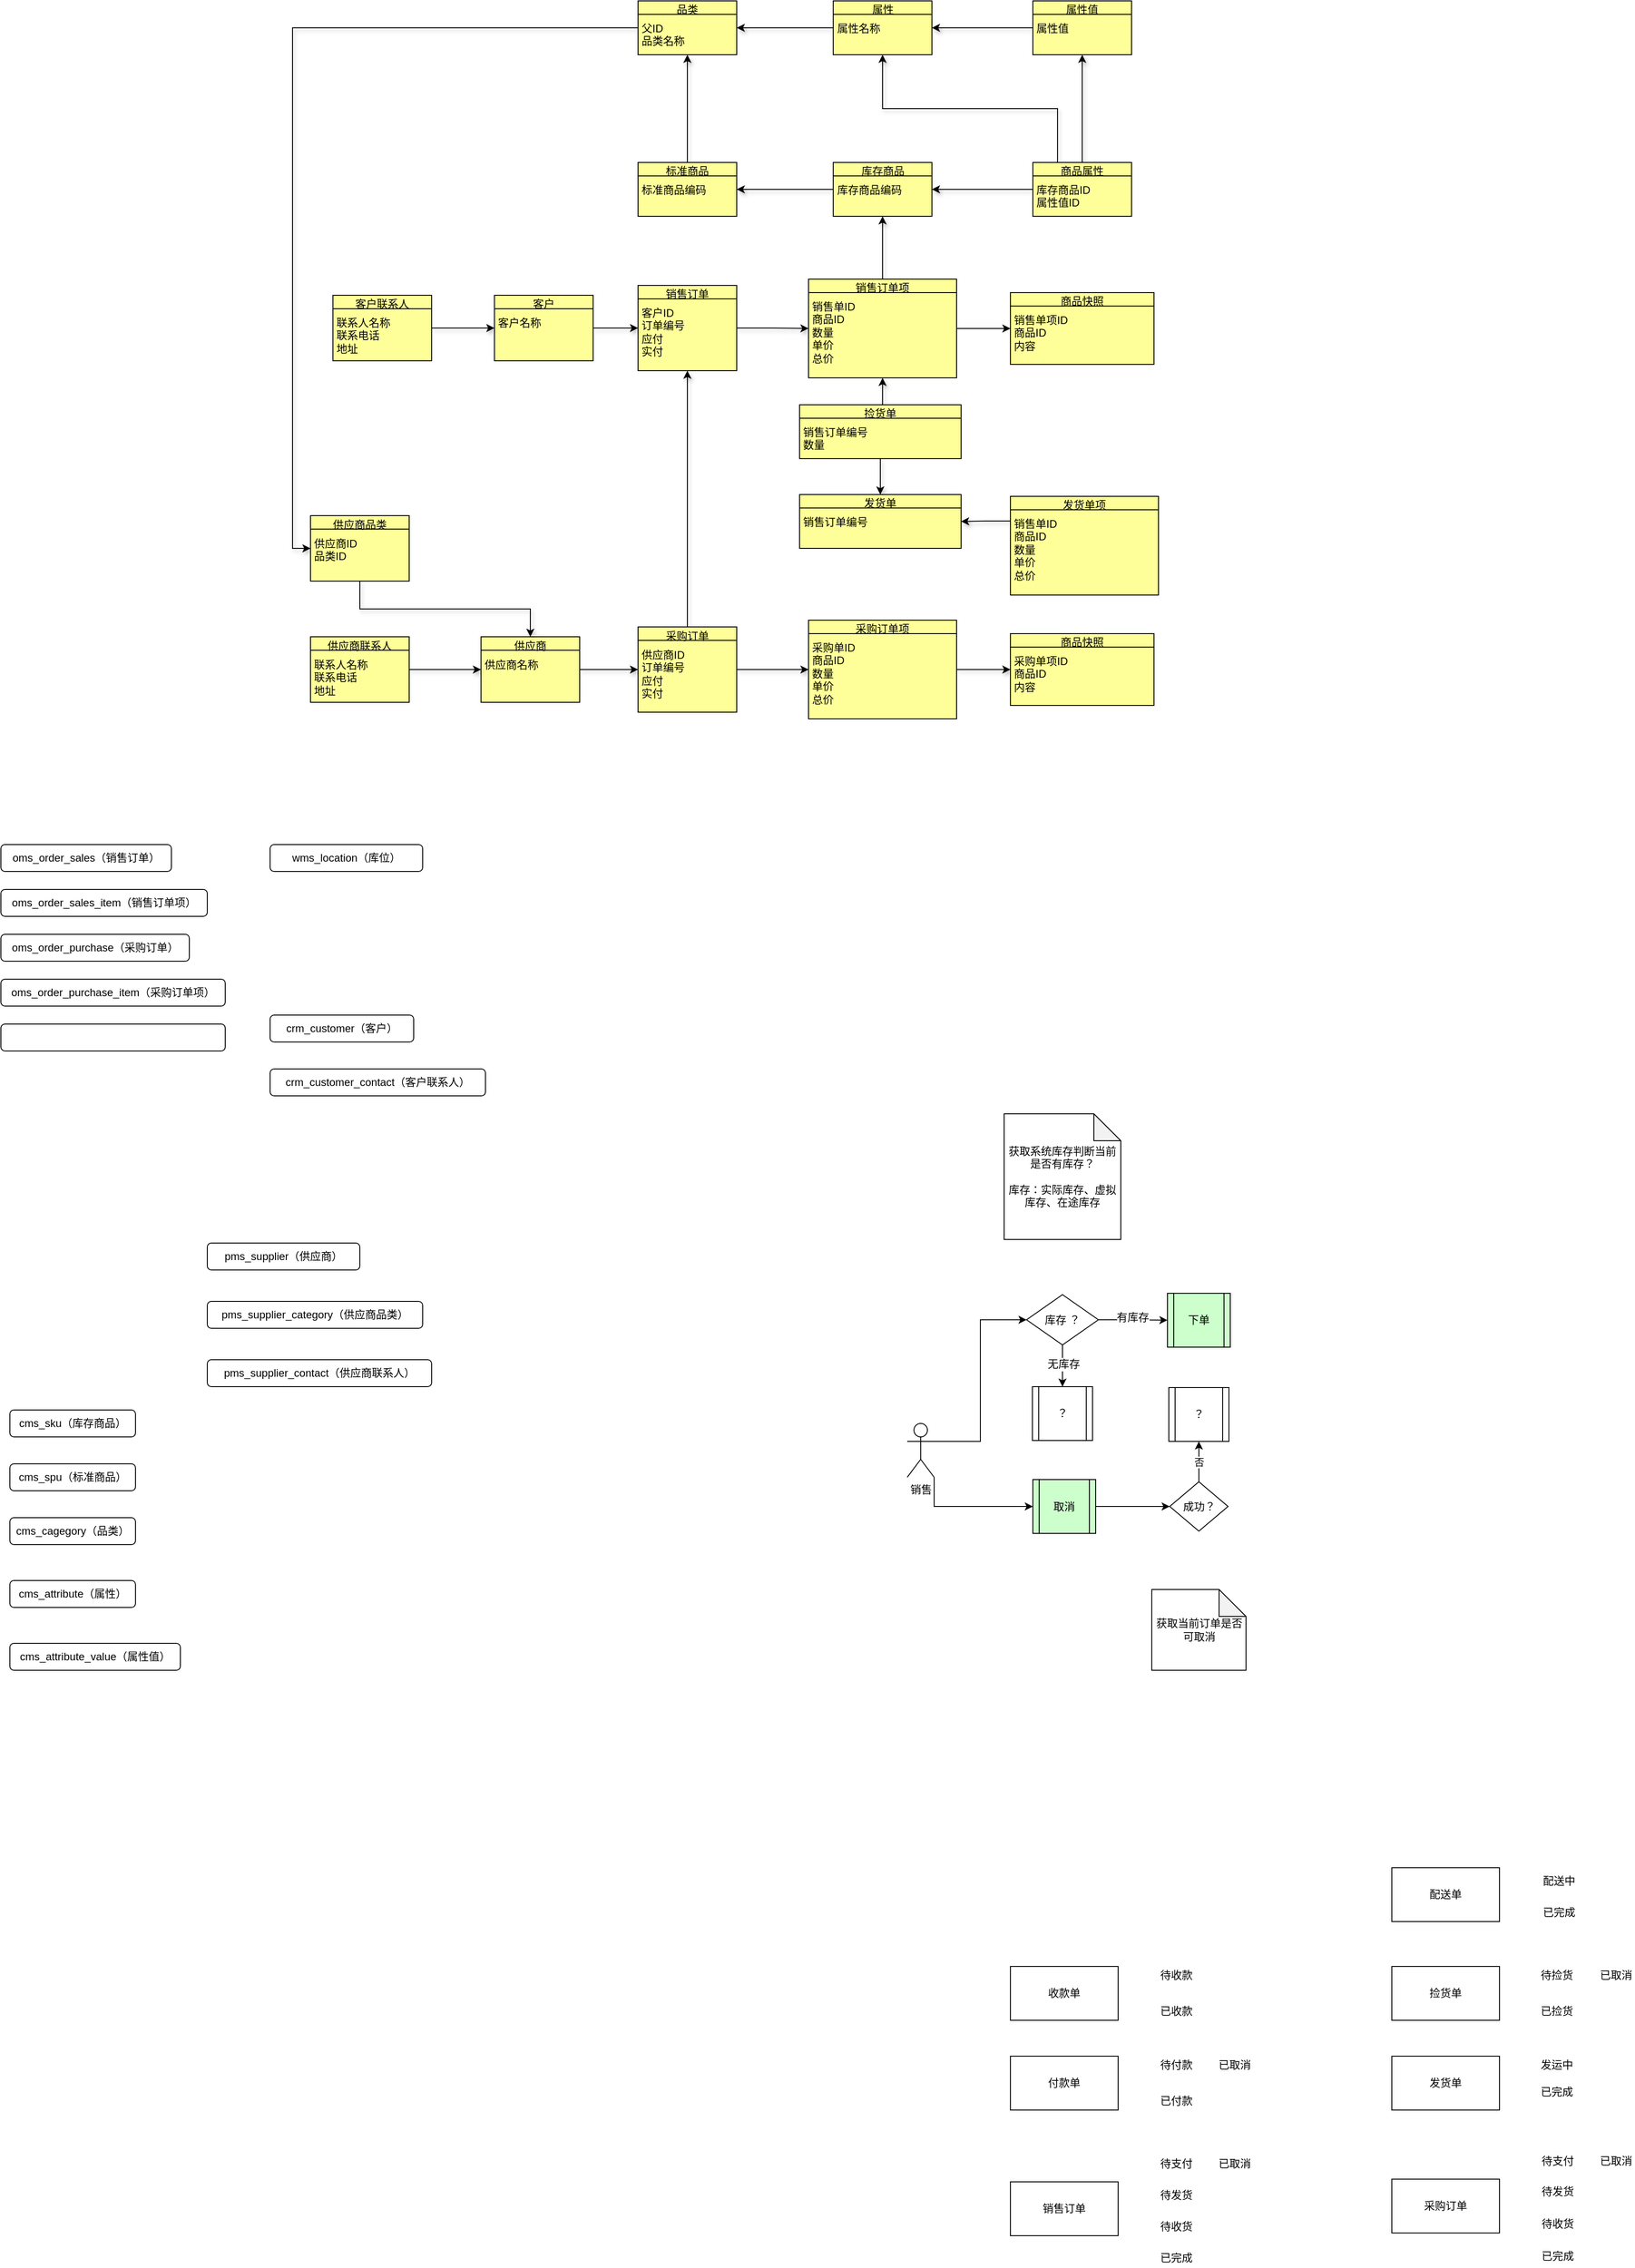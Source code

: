 <mxfile version="12.2.9" type="github" pages="1">
  <diagram id="rEG6L9bn5VI_HUOqqRBz" name="第 1 页">
    <mxGraphModel dx="1012" dy="1669" grid="1" gridSize="10" guides="1" tooltips="1" connect="1" arrows="1" fold="1" page="1" pageScale="1" pageWidth="827" pageHeight="1169" math="0" shadow="0">
      <root>
        <mxCell id="0"/>
        <mxCell id="1" parent="0"/>
        <mxCell id="5T5n9B4mbpvcat68feUI-332" value="" style="group" vertex="1" connectable="0" parent="1">
          <mxGeometry x="1430" y="1520" width="40" height="125" as="geometry"/>
        </mxCell>
        <mxCell id="5T5n9B4mbpvcat68feUI-327" value="待支付" style="text;html=1;strokeColor=none;fillColor=none;align=center;verticalAlign=middle;whiteSpace=wrap;rounded=0;" vertex="1" parent="5T5n9B4mbpvcat68feUI-332">
          <mxGeometry width="40" height="20" as="geometry"/>
        </mxCell>
        <mxCell id="5T5n9B4mbpvcat68feUI-328" value="待发货" style="text;html=1;strokeColor=none;fillColor=none;align=center;verticalAlign=middle;whiteSpace=wrap;rounded=0;" vertex="1" parent="5T5n9B4mbpvcat68feUI-332">
          <mxGeometry y="35" width="40" height="20" as="geometry"/>
        </mxCell>
        <mxCell id="5T5n9B4mbpvcat68feUI-329" value="待收货" style="text;html=1;strokeColor=none;fillColor=none;align=center;verticalAlign=middle;whiteSpace=wrap;rounded=0;" vertex="1" parent="5T5n9B4mbpvcat68feUI-332">
          <mxGeometry y="70" width="40" height="20" as="geometry"/>
        </mxCell>
        <mxCell id="5T5n9B4mbpvcat68feUI-330" value="已完成" style="text;html=1;strokeColor=none;fillColor=none;align=center;verticalAlign=middle;whiteSpace=wrap;rounded=0;" vertex="1" parent="5T5n9B4mbpvcat68feUI-332">
          <mxGeometry y="105" width="40" height="20" as="geometry"/>
        </mxCell>
        <mxCell id="5T5n9B4mbpvcat68feUI-54" value="oms_order_sales（销售订单）" style="rounded=1;whiteSpace=wrap;html=1;" vertex="1" parent="1">
          <mxGeometry x="140" y="60" width="190" height="30" as="geometry"/>
        </mxCell>
        <mxCell id="5T5n9B4mbpvcat68feUI-71" value="oms_order_sales_item（销售订单项）" style="rounded=1;whiteSpace=wrap;html=1;" vertex="1" parent="1">
          <mxGeometry x="140" y="110" width="230" height="30" as="geometry"/>
        </mxCell>
        <mxCell id="5T5n9B4mbpvcat68feUI-95" value="cms_sku（库存商品）" style="rounded=1;whiteSpace=wrap;html=1;" vertex="1" parent="1">
          <mxGeometry x="150" y="690" width="140" height="30" as="geometry"/>
        </mxCell>
        <mxCell id="5T5n9B4mbpvcat68feUI-96" value="cms_spu（标准商品）" style="rounded=1;whiteSpace=wrap;html=1;" vertex="1" parent="1">
          <mxGeometry x="150" y="750" width="140" height="30" as="geometry"/>
        </mxCell>
        <mxCell id="5T5n9B4mbpvcat68feUI-97" value="cms_cagegory（品类）" style="rounded=1;whiteSpace=wrap;html=1;" vertex="1" parent="1">
          <mxGeometry x="150" y="810" width="140" height="30" as="geometry"/>
        </mxCell>
        <mxCell id="5T5n9B4mbpvcat68feUI-98" value="cms_attribute（属性）" style="rounded=1;whiteSpace=wrap;html=1;" vertex="1" parent="1">
          <mxGeometry x="150" y="880" width="140" height="30" as="geometry"/>
        </mxCell>
        <mxCell id="5T5n9B4mbpvcat68feUI-99" value="cms_attribute_value（属性值）" style="rounded=1;whiteSpace=wrap;html=1;" vertex="1" parent="1">
          <mxGeometry x="150" y="950" width="190" height="30" as="geometry"/>
        </mxCell>
        <mxCell id="5T5n9B4mbpvcat68feUI-100" value="wms_location（库位）" style="rounded=1;whiteSpace=wrap;html=1;" vertex="1" parent="1">
          <mxGeometry x="440" y="60" width="170" height="30" as="geometry"/>
        </mxCell>
        <mxCell id="5T5n9B4mbpvcat68feUI-101" value="crm_customer（客户）" style="rounded=1;whiteSpace=wrap;html=1;" vertex="1" parent="1">
          <mxGeometry x="440" y="250" width="160" height="30" as="geometry"/>
        </mxCell>
        <mxCell id="5T5n9B4mbpvcat68feUI-102" value="crm_customer_contact（客户联系人）" style="rounded=1;whiteSpace=wrap;html=1;" vertex="1" parent="1">
          <mxGeometry x="440" y="310" width="240" height="30" as="geometry"/>
        </mxCell>
        <mxCell id="5T5n9B4mbpvcat68feUI-103" value="pms_supplier（供应商）" style="rounded=1;whiteSpace=wrap;html=1;" vertex="1" parent="1">
          <mxGeometry x="370" y="504" width="170" height="30" as="geometry"/>
        </mxCell>
        <mxCell id="5T5n9B4mbpvcat68feUI-104" value="pms_supplier_contact（供应商联系人）" style="rounded=1;whiteSpace=wrap;html=1;" vertex="1" parent="1">
          <mxGeometry x="370" y="634" width="250" height="30" as="geometry"/>
        </mxCell>
        <mxCell id="5T5n9B4mbpvcat68feUI-105" value="oms_order_purchase（采购订单）" style="rounded=1;whiteSpace=wrap;html=1;" vertex="1" parent="1">
          <mxGeometry x="140" y="160" width="210" height="30" as="geometry"/>
        </mxCell>
        <mxCell id="5T5n9B4mbpvcat68feUI-106" value="oms_order_purchase_item（采购订单项）" style="rounded=1;whiteSpace=wrap;html=1;" vertex="1" parent="1">
          <mxGeometry x="140" y="210" width="250" height="30" as="geometry"/>
        </mxCell>
        <mxCell id="5T5n9B4mbpvcat68feUI-107" value="" style="rounded=1;whiteSpace=wrap;html=1;" vertex="1" parent="1">
          <mxGeometry x="140" y="260" width="250" height="30" as="geometry"/>
        </mxCell>
        <mxCell id="5T5n9B4mbpvcat68feUI-108" value="pms_supplier_category（供应商品类）" style="rounded=1;whiteSpace=wrap;html=1;" vertex="1" parent="1">
          <mxGeometry x="370" y="569" width="240" height="30" as="geometry"/>
        </mxCell>
        <mxCell id="5T5n9B4mbpvcat68feUI-218" style="rounded=0;orthogonalLoop=1;jettySize=auto;html=1;exitX=1;exitY=0.5;exitDx=0;exitDy=0;exitPerimeter=0;entryX=0;entryY=0.5;entryDx=0;entryDy=0;entryPerimeter=0;shadow=1;edgeStyle=orthogonalEdgeStyle;" edge="1" parent="1" source="5T5n9B4mbpvcat68feUI-146" target="5T5n9B4mbpvcat68feUI-207">
          <mxGeometry relative="1" as="geometry"/>
        </mxCell>
        <mxCell id="5T5n9B4mbpvcat68feUI-146" value="&lt;table cellpadding=&quot;0&quot; cellspacing=&quot;0&quot; style=&quot;font-size: 1em ; width: 100% ; height: 100%&quot;&gt;&lt;tbody&gt;&lt;tr style=&quot;height: 20px&quot;&gt;&lt;td align=&quot;center&quot;&gt;销售订单&lt;/td&gt;&lt;/tr&gt;&lt;tr&gt;&lt;td align=&quot;left&quot; valign=&quot;top&quot; style=&quot;padding: 4px&quot;&gt;客户ID&lt;br&gt;订单编号&lt;br&gt;应付&lt;br&gt;实付&lt;/td&gt;&lt;/tr&gt;&lt;/tbody&gt;&lt;/table&gt;" style="html=1;outlineConnect=0;whiteSpace=wrap;fillColor=#ffff99;shape=mxgraph.archimate3.businessObject;overflow=fill;" vertex="1" parent="1">
          <mxGeometry x="850" y="-563" width="110" height="95" as="geometry"/>
        </mxCell>
        <mxCell id="5T5n9B4mbpvcat68feUI-212" style="edgeStyle=orthogonalEdgeStyle;rounded=0;orthogonalLoop=1;jettySize=auto;html=1;exitX=1;exitY=0.5;exitDx=0;exitDy=0;exitPerimeter=0;entryX=0;entryY=0.5;entryDx=0;entryDy=0;entryPerimeter=0;" edge="1" parent="1" source="5T5n9B4mbpvcat68feUI-207" target="5T5n9B4mbpvcat68feUI-210">
          <mxGeometry relative="1" as="geometry"/>
        </mxCell>
        <mxCell id="5T5n9B4mbpvcat68feUI-311" style="edgeStyle=orthogonalEdgeStyle;rounded=0;orthogonalLoop=1;jettySize=auto;html=1;exitX=0.5;exitY=0;exitDx=0;exitDy=0;exitPerimeter=0;entryX=0.5;entryY=1;entryDx=0;entryDy=0;entryPerimeter=0;shadow=1;" edge="1" parent="1" source="5T5n9B4mbpvcat68feUI-207" target="5T5n9B4mbpvcat68feUI-282">
          <mxGeometry relative="1" as="geometry"/>
        </mxCell>
        <mxCell id="5T5n9B4mbpvcat68feUI-207" value="&lt;table cellpadding=&quot;0&quot; cellspacing=&quot;0&quot; style=&quot;font-size: 1em ; width: 100% ; height: 100%&quot;&gt;&lt;tbody&gt;&lt;tr style=&quot;height: 20px&quot;&gt;&lt;td align=&quot;center&quot;&gt;销售订单项&lt;/td&gt;&lt;/tr&gt;&lt;tr&gt;&lt;td align=&quot;left&quot; valign=&quot;top&quot; style=&quot;padding: 4px&quot;&gt;销售单ID&lt;br&gt;商品ID&lt;br&gt;数量&lt;br&gt;单价&lt;br&gt;总价&lt;/td&gt;&lt;/tr&gt;&lt;/tbody&gt;&lt;/table&gt;" style="html=1;outlineConnect=0;whiteSpace=wrap;fillColor=#ffff99;shape=mxgraph.archimate3.businessObject;overflow=fill;" vertex="1" parent="1">
          <mxGeometry x="1040" y="-570" width="165" height="110" as="geometry"/>
        </mxCell>
        <mxCell id="5T5n9B4mbpvcat68feUI-210" value="&lt;table cellpadding=&quot;0&quot; cellspacing=&quot;0&quot; style=&quot;font-size: 1em ; width: 100% ; height: 100%&quot;&gt;&lt;tbody&gt;&lt;tr style=&quot;height: 20px&quot;&gt;&lt;td align=&quot;center&quot;&gt;商品快照&lt;/td&gt;&lt;/tr&gt;&lt;tr&gt;&lt;td align=&quot;left&quot; valign=&quot;top&quot; style=&quot;padding: 4px&quot;&gt;销售单项ID&lt;br&gt;商品ID&lt;br&gt;内容&lt;br&gt;&lt;/td&gt;&lt;/tr&gt;&lt;/tbody&gt;&lt;/table&gt;" style="html=1;outlineConnect=0;whiteSpace=wrap;fillColor=#ffff99;shape=mxgraph.archimate3.businessObject;overflow=fill;" vertex="1" parent="1">
          <mxGeometry x="1265" y="-555" width="160" height="80" as="geometry"/>
        </mxCell>
        <mxCell id="5T5n9B4mbpvcat68feUI-257" style="edgeStyle=orthogonalEdgeStyle;rounded=0;orthogonalLoop=1;jettySize=auto;html=1;exitX=1;exitY=0.5;exitDx=0;exitDy=0;entryX=0;entryY=0.5;entryDx=0;entryDy=0;shadow=0;" edge="1" parent="1" source="5T5n9B4mbpvcat68feUI-252" target="5T5n9B4mbpvcat68feUI-256">
          <mxGeometry relative="1" as="geometry"/>
        </mxCell>
        <mxCell id="5T5n9B4mbpvcat68feUI-258" value="有库存" style="text;html=1;align=center;verticalAlign=middle;resizable=0;points=[];;labelBackgroundColor=#ffffff;" vertex="1" connectable="0" parent="5T5n9B4mbpvcat68feUI-257">
          <mxGeometry x="-0.026" y="3" relative="1" as="geometry">
            <mxPoint as="offset"/>
          </mxGeometry>
        </mxCell>
        <mxCell id="5T5n9B4mbpvcat68feUI-264" style="edgeStyle=orthogonalEdgeStyle;rounded=0;orthogonalLoop=1;jettySize=auto;html=1;exitX=0.5;exitY=1;exitDx=0;exitDy=0;shadow=0;" edge="1" parent="1" source="5T5n9B4mbpvcat68feUI-252" target="5T5n9B4mbpvcat68feUI-263">
          <mxGeometry relative="1" as="geometry"/>
        </mxCell>
        <mxCell id="5T5n9B4mbpvcat68feUI-265" value="无库存" style="text;html=1;align=center;verticalAlign=middle;resizable=0;points=[];;labelBackgroundColor=#ffffff;" vertex="1" connectable="0" parent="5T5n9B4mbpvcat68feUI-264">
          <mxGeometry x="-0.093" y="1" relative="1" as="geometry">
            <mxPoint as="offset"/>
          </mxGeometry>
        </mxCell>
        <mxCell id="5T5n9B4mbpvcat68feUI-252" value="库存 ？" style="rhombus;whiteSpace=wrap;html=1;fillColor=#FFFFFF;" vertex="1" parent="1">
          <mxGeometry x="1283" y="561.5" width="80" height="56" as="geometry"/>
        </mxCell>
        <mxCell id="5T5n9B4mbpvcat68feUI-255" style="edgeStyle=orthogonalEdgeStyle;rounded=0;orthogonalLoop=1;jettySize=auto;html=1;exitX=1;exitY=0.333;exitDx=0;exitDy=0;exitPerimeter=0;entryX=0;entryY=0.5;entryDx=0;entryDy=0;shadow=0;" edge="1" parent="1" source="5T5n9B4mbpvcat68feUI-254" target="5T5n9B4mbpvcat68feUI-252">
          <mxGeometry relative="1" as="geometry"/>
        </mxCell>
        <mxCell id="oCOcj_I7d2_fZRwA5UoE-7" style="edgeStyle=orthogonalEdgeStyle;rounded=0;orthogonalLoop=1;jettySize=auto;html=1;exitX=1;exitY=1;exitDx=0;exitDy=0;exitPerimeter=0;entryX=0;entryY=0.5;entryDx=0;entryDy=0;shadow=0;" edge="1" parent="1" source="5T5n9B4mbpvcat68feUI-254" target="oCOcj_I7d2_fZRwA5UoE-6">
          <mxGeometry relative="1" as="geometry"/>
        </mxCell>
        <mxCell id="5T5n9B4mbpvcat68feUI-254" value="销售" style="shape=umlActor;verticalLabelPosition=bottom;labelBackgroundColor=#ffffff;verticalAlign=top;html=1;outlineConnect=0;fillColor=#FFFFFF;" vertex="1" parent="1">
          <mxGeometry x="1150" y="705" width="30" height="60" as="geometry"/>
        </mxCell>
        <mxCell id="5T5n9B4mbpvcat68feUI-256" value="下单" style="shape=process;whiteSpace=wrap;html=1;backgroundOutline=1;fillColor=#CCFFCC;" vertex="1" parent="1">
          <mxGeometry x="1440" y="560" width="70" height="60" as="geometry"/>
        </mxCell>
        <mxCell id="5T5n9B4mbpvcat68feUI-260" value="获取系统库存判断当前是否有库存？&lt;br&gt;&lt;br&gt;库存：实际库存、虚拟库存、在途库存" style="shape=note;whiteSpace=wrap;html=1;backgroundOutline=1;darkOpacity=0.05;fillColor=#FFFFFF;" vertex="1" parent="1">
          <mxGeometry x="1258" y="360" width="130" height="140" as="geometry"/>
        </mxCell>
        <mxCell id="5T5n9B4mbpvcat68feUI-263" value="？" style="shape=process;whiteSpace=wrap;html=1;backgroundOutline=1;fillColor=#FFFFFF;" vertex="1" parent="1">
          <mxGeometry x="1289.5" y="664" width="67" height="60" as="geometry"/>
        </mxCell>
        <mxCell id="5T5n9B4mbpvcat68feUI-323" style="edgeStyle=orthogonalEdgeStyle;rounded=0;orthogonalLoop=1;jettySize=auto;html=1;exitX=0;exitY=0.5;exitDx=0;exitDy=0;exitPerimeter=0;shadow=1;entryX=0;entryY=0.5;entryDx=0;entryDy=0;entryPerimeter=0;" edge="1" parent="1" source="5T5n9B4mbpvcat68feUI-281" target="5T5n9B4mbpvcat68feUI-320">
          <mxGeometry relative="1" as="geometry">
            <mxPoint x="490" y="-430" as="targetPoint"/>
          </mxGeometry>
        </mxCell>
        <mxCell id="5T5n9B4mbpvcat68feUI-281" value="&lt;table cellpadding=&quot;0&quot; cellspacing=&quot;0&quot; style=&quot;font-size: 1em ; width: 100% ; height: 100%&quot;&gt;&lt;tbody&gt;&lt;tr style=&quot;height: 20px&quot;&gt;&lt;td align=&quot;center&quot;&gt;品类&lt;/td&gt;&lt;/tr&gt;&lt;tr&gt;&lt;td align=&quot;left&quot; valign=&quot;top&quot; style=&quot;padding: 4px&quot;&gt;父ID&lt;br&gt;品类名称&lt;/td&gt;&lt;/tr&gt;&lt;/tbody&gt;&lt;/table&gt;" style="html=1;outlineConnect=0;whiteSpace=wrap;fillColor=#ffff99;shape=mxgraph.archimate3.businessObject;overflow=fill;" vertex="1" parent="1">
          <mxGeometry x="850" y="-880" width="110" height="60" as="geometry"/>
        </mxCell>
        <mxCell id="5T5n9B4mbpvcat68feUI-291" style="edgeStyle=orthogonalEdgeStyle;rounded=0;orthogonalLoop=1;jettySize=auto;html=1;exitX=0;exitY=0.5;exitDx=0;exitDy=0;exitPerimeter=0;entryX=1;entryY=0.5;entryDx=0;entryDy=0;entryPerimeter=0;shadow=1;" edge="1" parent="1" source="5T5n9B4mbpvcat68feUI-282" target="5T5n9B4mbpvcat68feUI-283">
          <mxGeometry relative="1" as="geometry"/>
        </mxCell>
        <mxCell id="5T5n9B4mbpvcat68feUI-282" value="&lt;table cellpadding=&quot;0&quot; cellspacing=&quot;0&quot; style=&quot;font-size: 1em ; width: 100% ; height: 100%&quot;&gt;&lt;tbody&gt;&lt;tr style=&quot;height: 20px&quot;&gt;&lt;td align=&quot;center&quot;&gt;库存商品&lt;/td&gt;&lt;/tr&gt;&lt;tr&gt;&lt;td align=&quot;left&quot; valign=&quot;top&quot; style=&quot;padding: 4px&quot;&gt;库存商品编码&lt;/td&gt;&lt;/tr&gt;&lt;/tbody&gt;&lt;/table&gt;" style="html=1;outlineConnect=0;whiteSpace=wrap;fillColor=#ffff99;shape=mxgraph.archimate3.businessObject;overflow=fill;" vertex="1" parent="1">
          <mxGeometry x="1067.5" y="-700" width="110" height="60" as="geometry"/>
        </mxCell>
        <mxCell id="5T5n9B4mbpvcat68feUI-290" style="edgeStyle=orthogonalEdgeStyle;rounded=0;orthogonalLoop=1;jettySize=auto;html=1;exitX=0.5;exitY=0;exitDx=0;exitDy=0;exitPerimeter=0;entryX=0.5;entryY=1;entryDx=0;entryDy=0;entryPerimeter=0;shadow=1;" edge="1" parent="1" source="5T5n9B4mbpvcat68feUI-283" target="5T5n9B4mbpvcat68feUI-281">
          <mxGeometry relative="1" as="geometry"/>
        </mxCell>
        <mxCell id="5T5n9B4mbpvcat68feUI-283" value="&lt;table cellpadding=&quot;0&quot; cellspacing=&quot;0&quot; style=&quot;font-size: 1em ; width: 100% ; height: 100%&quot;&gt;&lt;tbody&gt;&lt;tr style=&quot;height: 20px&quot;&gt;&lt;td align=&quot;center&quot;&gt;标准商品&lt;/td&gt;&lt;/tr&gt;&lt;tr&gt;&lt;td align=&quot;left&quot; valign=&quot;top&quot; style=&quot;padding: 4px&quot;&gt;标准商品编码&lt;br&gt;&lt;/td&gt;&lt;/tr&gt;&lt;/tbody&gt;&lt;/table&gt;" style="html=1;outlineConnect=0;whiteSpace=wrap;fillColor=#ffff99;shape=mxgraph.archimate3.businessObject;overflow=fill;" vertex="1" parent="1">
          <mxGeometry x="850" y="-700" width="110" height="60" as="geometry"/>
        </mxCell>
        <mxCell id="5T5n9B4mbpvcat68feUI-289" style="edgeStyle=orthogonalEdgeStyle;rounded=0;orthogonalLoop=1;jettySize=auto;html=1;exitX=0;exitY=0.5;exitDx=0;exitDy=0;exitPerimeter=0;entryX=1;entryY=0.5;entryDx=0;entryDy=0;entryPerimeter=0;shadow=1;" edge="1" parent="1" source="5T5n9B4mbpvcat68feUI-284" target="5T5n9B4mbpvcat68feUI-281">
          <mxGeometry relative="1" as="geometry"/>
        </mxCell>
        <mxCell id="5T5n9B4mbpvcat68feUI-284" value="&lt;table cellpadding=&quot;0&quot; cellspacing=&quot;0&quot; style=&quot;font-size: 1em ; width: 100% ; height: 100%&quot;&gt;&lt;tbody&gt;&lt;tr style=&quot;height: 20px&quot;&gt;&lt;td align=&quot;center&quot;&gt;属性&lt;/td&gt;&lt;/tr&gt;&lt;tr&gt;&lt;td align=&quot;left&quot; valign=&quot;top&quot; style=&quot;padding: 4px&quot;&gt;属性名称&lt;/td&gt;&lt;/tr&gt;&lt;/tbody&gt;&lt;/table&gt;" style="html=1;outlineConnect=0;whiteSpace=wrap;fillColor=#ffff99;shape=mxgraph.archimate3.businessObject;overflow=fill;" vertex="1" parent="1">
          <mxGeometry x="1067.5" y="-880" width="110" height="60" as="geometry"/>
        </mxCell>
        <mxCell id="5T5n9B4mbpvcat68feUI-288" style="edgeStyle=orthogonalEdgeStyle;rounded=0;orthogonalLoop=1;jettySize=auto;html=1;exitX=0;exitY=0.5;exitDx=0;exitDy=0;exitPerimeter=0;entryX=1;entryY=0.5;entryDx=0;entryDy=0;entryPerimeter=0;shadow=1;" edge="1" parent="1" source="5T5n9B4mbpvcat68feUI-285" target="5T5n9B4mbpvcat68feUI-284">
          <mxGeometry relative="1" as="geometry"/>
        </mxCell>
        <mxCell id="5T5n9B4mbpvcat68feUI-285" value="&lt;table cellpadding=&quot;0&quot; cellspacing=&quot;0&quot; style=&quot;font-size: 1em ; width: 100% ; height: 100%&quot;&gt;&lt;tbody&gt;&lt;tr style=&quot;height: 20px&quot;&gt;&lt;td align=&quot;center&quot;&gt;属性值&lt;/td&gt;&lt;/tr&gt;&lt;tr&gt;&lt;td align=&quot;left&quot; valign=&quot;top&quot; style=&quot;padding: 4px&quot;&gt;属性值&lt;/td&gt;&lt;/tr&gt;&lt;/tbody&gt;&lt;/table&gt;" style="html=1;outlineConnect=0;whiteSpace=wrap;fillColor=#ffff99;shape=mxgraph.archimate3.businessObject;overflow=fill;" vertex="1" parent="1">
          <mxGeometry x="1290" y="-880" width="110" height="60" as="geometry"/>
        </mxCell>
        <mxCell id="5T5n9B4mbpvcat68feUI-293" style="edgeStyle=orthogonalEdgeStyle;rounded=0;orthogonalLoop=1;jettySize=auto;html=1;exitX=0;exitY=0.5;exitDx=0;exitDy=0;exitPerimeter=0;entryX=1;entryY=0.5;entryDx=0;entryDy=0;entryPerimeter=0;shadow=1;" edge="1" parent="1" source="5T5n9B4mbpvcat68feUI-292" target="5T5n9B4mbpvcat68feUI-282">
          <mxGeometry relative="1" as="geometry"/>
        </mxCell>
        <mxCell id="5T5n9B4mbpvcat68feUI-294" style="edgeStyle=orthogonalEdgeStyle;rounded=0;orthogonalLoop=1;jettySize=auto;html=1;exitX=0.5;exitY=0;exitDx=0;exitDy=0;exitPerimeter=0;entryX=0.5;entryY=1;entryDx=0;entryDy=0;entryPerimeter=0;shadow=1;" edge="1" parent="1" source="5T5n9B4mbpvcat68feUI-292" target="5T5n9B4mbpvcat68feUI-285">
          <mxGeometry relative="1" as="geometry"/>
        </mxCell>
        <mxCell id="5T5n9B4mbpvcat68feUI-295" style="edgeStyle=orthogonalEdgeStyle;rounded=0;orthogonalLoop=1;jettySize=auto;html=1;exitX=0.25;exitY=0;exitDx=0;exitDy=0;exitPerimeter=0;entryX=0.5;entryY=1;entryDx=0;entryDy=0;entryPerimeter=0;shadow=1;" edge="1" parent="1" source="5T5n9B4mbpvcat68feUI-292" target="5T5n9B4mbpvcat68feUI-284">
          <mxGeometry relative="1" as="geometry"/>
        </mxCell>
        <mxCell id="5T5n9B4mbpvcat68feUI-292" value="&lt;table cellpadding=&quot;0&quot; cellspacing=&quot;0&quot; style=&quot;font-size: 1em ; width: 100% ; height: 100%&quot;&gt;&lt;tbody&gt;&lt;tr style=&quot;height: 20px&quot;&gt;&lt;td align=&quot;center&quot;&gt;商品属性&lt;/td&gt;&lt;/tr&gt;&lt;tr&gt;&lt;td align=&quot;left&quot; valign=&quot;top&quot; style=&quot;padding: 4px&quot;&gt;库存商品ID&lt;br&gt;属性值ID&lt;/td&gt;&lt;/tr&gt;&lt;/tbody&gt;&lt;/table&gt;" style="html=1;outlineConnect=0;whiteSpace=wrap;fillColor=#ffff99;shape=mxgraph.archimate3.businessObject;overflow=fill;" vertex="1" parent="1">
          <mxGeometry x="1290" y="-700" width="110" height="60" as="geometry"/>
        </mxCell>
        <mxCell id="5T5n9B4mbpvcat68feUI-298" style="edgeStyle=orthogonalEdgeStyle;rounded=0;orthogonalLoop=1;jettySize=auto;html=1;exitX=1;exitY=0.5;exitDx=0;exitDy=0;exitPerimeter=0;shadow=1;" edge="1" parent="1" source="5T5n9B4mbpvcat68feUI-296" target="5T5n9B4mbpvcat68feUI-297">
          <mxGeometry relative="1" as="geometry"/>
        </mxCell>
        <mxCell id="5T5n9B4mbpvcat68feUI-306" style="edgeStyle=orthogonalEdgeStyle;rounded=0;orthogonalLoop=1;jettySize=auto;html=1;exitX=0.5;exitY=0;exitDx=0;exitDy=0;exitPerimeter=0;entryX=0.5;entryY=1;entryDx=0;entryDy=0;entryPerimeter=0;shadow=1;" edge="1" parent="1" source="5T5n9B4mbpvcat68feUI-296" target="5T5n9B4mbpvcat68feUI-146">
          <mxGeometry relative="1" as="geometry"/>
        </mxCell>
        <mxCell id="5T5n9B4mbpvcat68feUI-296" value="&lt;table cellpadding=&quot;0&quot; cellspacing=&quot;0&quot; style=&quot;font-size: 1em ; width: 100% ; height: 100%&quot;&gt;&lt;tbody&gt;&lt;tr style=&quot;height: 20px&quot;&gt;&lt;td align=&quot;center&quot;&gt;采购订单&lt;/td&gt;&lt;/tr&gt;&lt;tr&gt;&lt;td align=&quot;left&quot; valign=&quot;top&quot; style=&quot;padding: 4px&quot;&gt;供应商ID&lt;br&gt;订单编号&lt;br&gt;应付&lt;br&gt;实付&lt;/td&gt;&lt;/tr&gt;&lt;/tbody&gt;&lt;/table&gt;" style="html=1;outlineConnect=0;whiteSpace=wrap;fillColor=#ffff99;shape=mxgraph.archimate3.businessObject;overflow=fill;" vertex="1" parent="1">
          <mxGeometry x="850" y="-182.5" width="110" height="95" as="geometry"/>
        </mxCell>
        <mxCell id="5T5n9B4mbpvcat68feUI-300" style="edgeStyle=orthogonalEdgeStyle;rounded=0;orthogonalLoop=1;jettySize=auto;html=1;exitX=1;exitY=0.5;exitDx=0;exitDy=0;exitPerimeter=0;entryX=0;entryY=0.5;entryDx=0;entryDy=0;entryPerimeter=0;shadow=1;" edge="1" parent="1" source="5T5n9B4mbpvcat68feUI-297" target="5T5n9B4mbpvcat68feUI-299">
          <mxGeometry relative="1" as="geometry"/>
        </mxCell>
        <mxCell id="5T5n9B4mbpvcat68feUI-297" value="&lt;table cellpadding=&quot;0&quot; cellspacing=&quot;0&quot; style=&quot;font-size: 1em ; width: 100% ; height: 100%&quot;&gt;&lt;tbody&gt;&lt;tr style=&quot;height: 20px&quot;&gt;&lt;td align=&quot;center&quot;&gt;采购订单项&lt;/td&gt;&lt;/tr&gt;&lt;tr&gt;&lt;td align=&quot;left&quot; valign=&quot;top&quot; style=&quot;padding: 4px&quot;&gt;采购单ID&lt;br&gt;商品ID&lt;br&gt;数量&lt;br&gt;单价&lt;br&gt;总价&lt;/td&gt;&lt;/tr&gt;&lt;/tbody&gt;&lt;/table&gt;" style="html=1;outlineConnect=0;whiteSpace=wrap;fillColor=#ffff99;shape=mxgraph.archimate3.businessObject;overflow=fill;" vertex="1" parent="1">
          <mxGeometry x="1040" y="-190" width="165" height="110" as="geometry"/>
        </mxCell>
        <mxCell id="5T5n9B4mbpvcat68feUI-299" value="&lt;table cellpadding=&quot;0&quot; cellspacing=&quot;0&quot; style=&quot;font-size: 1em ; width: 100% ; height: 100%&quot;&gt;&lt;tbody&gt;&lt;tr style=&quot;height: 20px&quot;&gt;&lt;td align=&quot;center&quot;&gt;商品快照&lt;/td&gt;&lt;/tr&gt;&lt;tr&gt;&lt;td align=&quot;left&quot; valign=&quot;top&quot; style=&quot;padding: 4px&quot;&gt;采购单项ID&lt;br&gt;商品ID&lt;br&gt;内容&lt;br&gt;&lt;/td&gt;&lt;/tr&gt;&lt;/tbody&gt;&lt;/table&gt;" style="html=1;outlineConnect=0;whiteSpace=wrap;fillColor=#ffff99;shape=mxgraph.archimate3.businessObject;overflow=fill;" vertex="1" parent="1">
          <mxGeometry x="1265" y="-175" width="160" height="80" as="geometry"/>
        </mxCell>
        <mxCell id="5T5n9B4mbpvcat68feUI-308" style="edgeStyle=orthogonalEdgeStyle;rounded=0;orthogonalLoop=1;jettySize=auto;html=1;exitX=0.5;exitY=0;exitDx=0;exitDy=0;exitPerimeter=0;entryX=0.5;entryY=1;entryDx=0;entryDy=0;entryPerimeter=0;shadow=1;" edge="1" parent="1" source="5T5n9B4mbpvcat68feUI-301" target="5T5n9B4mbpvcat68feUI-207">
          <mxGeometry relative="1" as="geometry"/>
        </mxCell>
        <mxCell id="5T5n9B4mbpvcat68feUI-310" style="edgeStyle=orthogonalEdgeStyle;rounded=0;orthogonalLoop=1;jettySize=auto;html=1;exitX=0.5;exitY=1;exitDx=0;exitDy=0;exitPerimeter=0;shadow=1;" edge="1" parent="1" source="5T5n9B4mbpvcat68feUI-301" target="5T5n9B4mbpvcat68feUI-302">
          <mxGeometry relative="1" as="geometry"/>
        </mxCell>
        <mxCell id="5T5n9B4mbpvcat68feUI-301" value="&lt;table cellpadding=&quot;0&quot; cellspacing=&quot;0&quot; style=&quot;font-size: 1em ; width: 100% ; height: 100%&quot;&gt;&lt;tbody&gt;&lt;tr style=&quot;height: 20px&quot;&gt;&lt;td align=&quot;center&quot;&gt;捡货单&lt;/td&gt;&lt;/tr&gt;&lt;tr&gt;&lt;td align=&quot;left&quot; valign=&quot;top&quot; style=&quot;padding: 4px&quot;&gt;销售订单编号&lt;br&gt;数量&lt;br&gt;&lt;/td&gt;&lt;/tr&gt;&lt;/tbody&gt;&lt;/table&gt;" style="html=1;outlineConnect=0;whiteSpace=wrap;fillColor=#ffff99;shape=mxgraph.archimate3.businessObject;overflow=fill;" vertex="1" parent="1">
          <mxGeometry x="1030" y="-430" width="180" height="60" as="geometry"/>
        </mxCell>
        <mxCell id="5T5n9B4mbpvcat68feUI-302" value="&lt;table cellpadding=&quot;0&quot; cellspacing=&quot;0&quot; style=&quot;font-size: 1em ; width: 100% ; height: 100%&quot;&gt;&lt;tbody&gt;&lt;tr style=&quot;height: 20px&quot;&gt;&lt;td align=&quot;center&quot;&gt;发货单&lt;/td&gt;&lt;/tr&gt;&lt;tr&gt;&lt;td align=&quot;left&quot; valign=&quot;top&quot; style=&quot;padding: 4px&quot;&gt;销售订单编号&lt;br&gt;&lt;/td&gt;&lt;/tr&gt;&lt;/tbody&gt;&lt;/table&gt;" style="html=1;outlineConnect=0;whiteSpace=wrap;fillColor=#ffff99;shape=mxgraph.archimate3.businessObject;overflow=fill;" vertex="1" parent="1">
          <mxGeometry x="1030" y="-330" width="180" height="60" as="geometry"/>
        </mxCell>
        <mxCell id="5T5n9B4mbpvcat68feUI-309" style="edgeStyle=orthogonalEdgeStyle;rounded=0;orthogonalLoop=1;jettySize=auto;html=1;exitX=0;exitY=0.25;exitDx=0;exitDy=0;exitPerimeter=0;entryX=1;entryY=0.5;entryDx=0;entryDy=0;entryPerimeter=0;shadow=1;" edge="1" parent="1" source="5T5n9B4mbpvcat68feUI-303" target="5T5n9B4mbpvcat68feUI-302">
          <mxGeometry relative="1" as="geometry"/>
        </mxCell>
        <mxCell id="5T5n9B4mbpvcat68feUI-303" value="&lt;table cellpadding=&quot;0&quot; cellspacing=&quot;0&quot; style=&quot;font-size: 1em ; width: 100% ; height: 100%&quot;&gt;&lt;tbody&gt;&lt;tr style=&quot;height: 20px&quot;&gt;&lt;td align=&quot;center&quot;&gt;发货单项&lt;/td&gt;&lt;/tr&gt;&lt;tr&gt;&lt;td align=&quot;left&quot; valign=&quot;top&quot; style=&quot;padding: 4px&quot;&gt;销售单ID&lt;br&gt;商品ID&lt;br&gt;数量&lt;br&gt;单价&lt;br&gt;总价&lt;/td&gt;&lt;/tr&gt;&lt;/tbody&gt;&lt;/table&gt;" style="html=1;outlineConnect=0;whiteSpace=wrap;fillColor=#ffff99;shape=mxgraph.archimate3.businessObject;overflow=fill;" vertex="1" parent="1">
          <mxGeometry x="1265" y="-328" width="165" height="110" as="geometry"/>
        </mxCell>
        <mxCell id="5T5n9B4mbpvcat68feUI-315" style="edgeStyle=orthogonalEdgeStyle;rounded=0;orthogonalLoop=1;jettySize=auto;html=1;exitX=1;exitY=0.5;exitDx=0;exitDy=0;exitPerimeter=0;shadow=1;" edge="1" parent="1" source="5T5n9B4mbpvcat68feUI-312" target="5T5n9B4mbpvcat68feUI-146">
          <mxGeometry relative="1" as="geometry"/>
        </mxCell>
        <mxCell id="5T5n9B4mbpvcat68feUI-312" value="&lt;table cellpadding=&quot;0&quot; cellspacing=&quot;0&quot; style=&quot;font-size: 1em ; width: 100% ; height: 100%&quot;&gt;&lt;tbody&gt;&lt;tr style=&quot;height: 20px&quot;&gt;&lt;td align=&quot;center&quot;&gt;客户&lt;/td&gt;&lt;/tr&gt;&lt;tr&gt;&lt;td align=&quot;left&quot; valign=&quot;top&quot; style=&quot;padding: 4px&quot;&gt;客户名称&lt;br&gt;&lt;br&gt;&lt;/td&gt;&lt;/tr&gt;&lt;/tbody&gt;&lt;/table&gt;" style="html=1;outlineConnect=0;whiteSpace=wrap;fillColor=#ffff99;shape=mxgraph.archimate3.businessObject;overflow=fill;" vertex="1" parent="1">
          <mxGeometry x="690" y="-552" width="110" height="73" as="geometry"/>
        </mxCell>
        <mxCell id="5T5n9B4mbpvcat68feUI-314" style="edgeStyle=orthogonalEdgeStyle;rounded=0;orthogonalLoop=1;jettySize=auto;html=1;exitX=1;exitY=0.5;exitDx=0;exitDy=0;exitPerimeter=0;entryX=0;entryY=0.5;entryDx=0;entryDy=0;entryPerimeter=0;shadow=1;" edge="1" parent="1" source="5T5n9B4mbpvcat68feUI-313" target="5T5n9B4mbpvcat68feUI-312">
          <mxGeometry relative="1" as="geometry"/>
        </mxCell>
        <mxCell id="5T5n9B4mbpvcat68feUI-313" value="&lt;table cellpadding=&quot;0&quot; cellspacing=&quot;0&quot; style=&quot;font-size: 1em ; width: 100% ; height: 100%&quot;&gt;&lt;tbody&gt;&lt;tr style=&quot;height: 20px&quot;&gt;&lt;td align=&quot;center&quot;&gt;客户联系人&lt;/td&gt;&lt;/tr&gt;&lt;tr&gt;&lt;td align=&quot;left&quot; valign=&quot;top&quot; style=&quot;padding: 4px&quot;&gt;联系人名称&lt;br&gt;联系电话&lt;br&gt;地址&lt;br&gt;&lt;br&gt;&lt;/td&gt;&lt;/tr&gt;&lt;/tbody&gt;&lt;/table&gt;" style="html=1;outlineConnect=0;whiteSpace=wrap;fillColor=#ffff99;shape=mxgraph.archimate3.businessObject;overflow=fill;" vertex="1" parent="1">
          <mxGeometry x="510" y="-552" width="110" height="73" as="geometry"/>
        </mxCell>
        <mxCell id="5T5n9B4mbpvcat68feUI-319" style="edgeStyle=orthogonalEdgeStyle;rounded=0;orthogonalLoop=1;jettySize=auto;html=1;exitX=1;exitY=0.5;exitDx=0;exitDy=0;exitPerimeter=0;shadow=1;" edge="1" parent="1" source="5T5n9B4mbpvcat68feUI-316" target="5T5n9B4mbpvcat68feUI-296">
          <mxGeometry relative="1" as="geometry"/>
        </mxCell>
        <mxCell id="5T5n9B4mbpvcat68feUI-316" value="&lt;table cellpadding=&quot;0&quot; cellspacing=&quot;0&quot; style=&quot;font-size: 1em ; width: 100% ; height: 100%&quot;&gt;&lt;tbody&gt;&lt;tr style=&quot;height: 20px&quot;&gt;&lt;td align=&quot;center&quot;&gt;供应商&lt;/td&gt;&lt;/tr&gt;&lt;tr&gt;&lt;td align=&quot;left&quot; valign=&quot;top&quot; style=&quot;padding: 4px&quot;&gt;供应商名称&lt;br&gt;&lt;br&gt;&lt;br&gt;&lt;/td&gt;&lt;/tr&gt;&lt;/tbody&gt;&lt;/table&gt;" style="html=1;outlineConnect=0;whiteSpace=wrap;fillColor=#ffff99;shape=mxgraph.archimate3.businessObject;overflow=fill;" vertex="1" parent="1">
          <mxGeometry x="675" y="-171.5" width="110" height="73" as="geometry"/>
        </mxCell>
        <mxCell id="5T5n9B4mbpvcat68feUI-318" style="edgeStyle=orthogonalEdgeStyle;rounded=0;orthogonalLoop=1;jettySize=auto;html=1;exitX=1;exitY=0.5;exitDx=0;exitDy=0;exitPerimeter=0;entryX=0;entryY=0.5;entryDx=0;entryDy=0;entryPerimeter=0;shadow=1;" edge="1" parent="1" source="5T5n9B4mbpvcat68feUI-317" target="5T5n9B4mbpvcat68feUI-316">
          <mxGeometry relative="1" as="geometry"/>
        </mxCell>
        <mxCell id="5T5n9B4mbpvcat68feUI-317" value="&lt;table cellpadding=&quot;0&quot; cellspacing=&quot;0&quot; style=&quot;font-size: 1em ; width: 100% ; height: 100%&quot;&gt;&lt;tbody&gt;&lt;tr style=&quot;height: 20px&quot;&gt;&lt;td align=&quot;center&quot;&gt;供应商联系人&lt;/td&gt;&lt;/tr&gt;&lt;tr&gt;&lt;td align=&quot;left&quot; valign=&quot;top&quot; style=&quot;padding: 4px&quot;&gt;联系人名称&lt;br&gt;联系电话&lt;br&gt;地址&lt;br&gt;&lt;br&gt;&lt;/td&gt;&lt;/tr&gt;&lt;/tbody&gt;&lt;/table&gt;" style="html=1;outlineConnect=0;whiteSpace=wrap;fillColor=#ffff99;shape=mxgraph.archimate3.businessObject;overflow=fill;" vertex="1" parent="1">
          <mxGeometry x="485" y="-171.5" width="110" height="73" as="geometry"/>
        </mxCell>
        <mxCell id="5T5n9B4mbpvcat68feUI-321" style="edgeStyle=orthogonalEdgeStyle;rounded=0;orthogonalLoop=1;jettySize=auto;html=1;exitX=0.5;exitY=1;exitDx=0;exitDy=0;exitPerimeter=0;entryX=0.5;entryY=0;entryDx=0;entryDy=0;entryPerimeter=0;shadow=1;" edge="1" parent="1" source="5T5n9B4mbpvcat68feUI-320" target="5T5n9B4mbpvcat68feUI-316">
          <mxGeometry relative="1" as="geometry"/>
        </mxCell>
        <mxCell id="5T5n9B4mbpvcat68feUI-320" value="&lt;table cellpadding=&quot;0&quot; cellspacing=&quot;0&quot; style=&quot;font-size: 1em ; width: 100% ; height: 100%&quot;&gt;&lt;tbody&gt;&lt;tr style=&quot;height: 20px&quot;&gt;&lt;td align=&quot;center&quot;&gt;供应商品类&lt;/td&gt;&lt;/tr&gt;&lt;tr&gt;&lt;td align=&quot;left&quot; valign=&quot;top&quot; style=&quot;padding: 4px&quot;&gt;供应商ID&lt;br&gt;品类ID&lt;br&gt;&lt;br&gt;&lt;/td&gt;&lt;/tr&gt;&lt;/tbody&gt;&lt;/table&gt;" style="html=1;outlineConnect=0;whiteSpace=wrap;fillColor=#ffff99;shape=mxgraph.archimate3.businessObject;overflow=fill;" vertex="1" parent="1">
          <mxGeometry x="485" y="-306.5" width="110" height="73" as="geometry"/>
        </mxCell>
        <mxCell id="5T5n9B4mbpvcat68feUI-324" value="销售订单" style="rounded=0;whiteSpace=wrap;html=1;fillColor=#FFFFFF;" vertex="1" parent="1">
          <mxGeometry x="1265" y="1550" width="120" height="60" as="geometry"/>
        </mxCell>
        <mxCell id="5T5n9B4mbpvcat68feUI-334" value="采购订单" style="rounded=0;whiteSpace=wrap;html=1;fillColor=#FFFFFF;" vertex="1" parent="1">
          <mxGeometry x="1690" y="1547" width="120" height="60" as="geometry"/>
        </mxCell>
        <mxCell id="5T5n9B4mbpvcat68feUI-352" value="" style="group" vertex="1" connectable="0" parent="1">
          <mxGeometry x="1855" y="1517" width="40" height="126" as="geometry"/>
        </mxCell>
        <mxCell id="5T5n9B4mbpvcat68feUI-347" value="待支付" style="text;html=1;strokeColor=none;fillColor=none;align=center;verticalAlign=middle;whiteSpace=wrap;rounded=0;" vertex="1" parent="5T5n9B4mbpvcat68feUI-352">
          <mxGeometry width="40" height="20" as="geometry"/>
        </mxCell>
        <mxCell id="5T5n9B4mbpvcat68feUI-348" value="待发货" style="text;html=1;strokeColor=none;fillColor=none;align=center;verticalAlign=middle;whiteSpace=wrap;rounded=0;" vertex="1" parent="5T5n9B4mbpvcat68feUI-352">
          <mxGeometry y="34" width="40" height="20" as="geometry"/>
        </mxCell>
        <mxCell id="5T5n9B4mbpvcat68feUI-349" value="待收货" style="text;html=1;strokeColor=none;fillColor=none;align=center;verticalAlign=middle;whiteSpace=wrap;rounded=0;" vertex="1" parent="5T5n9B4mbpvcat68feUI-352">
          <mxGeometry y="70" width="40" height="20" as="geometry"/>
        </mxCell>
        <mxCell id="5T5n9B4mbpvcat68feUI-350" value="已完成" style="text;html=1;strokeColor=none;fillColor=none;align=center;verticalAlign=middle;whiteSpace=wrap;rounded=0;" vertex="1" parent="5T5n9B4mbpvcat68feUI-352">
          <mxGeometry y="106" width="40" height="20" as="geometry"/>
        </mxCell>
        <mxCell id="5T5n9B4mbpvcat68feUI-354" value="付款单" style="rounded=0;whiteSpace=wrap;html=1;fillColor=#FFFFFF;" vertex="1" parent="1">
          <mxGeometry x="1265" y="1410" width="120" height="60" as="geometry"/>
        </mxCell>
        <mxCell id="5T5n9B4mbpvcat68feUI-355" value="待付款" style="text;html=1;strokeColor=none;fillColor=none;align=center;verticalAlign=middle;whiteSpace=wrap;rounded=0;" vertex="1" parent="1">
          <mxGeometry x="1430" y="1410" width="40" height="20" as="geometry"/>
        </mxCell>
        <mxCell id="5T5n9B4mbpvcat68feUI-356" value="已付款" style="text;html=1;strokeColor=none;fillColor=none;align=center;verticalAlign=middle;whiteSpace=wrap;rounded=0;" vertex="1" parent="1">
          <mxGeometry x="1430" y="1450" width="40" height="20" as="geometry"/>
        </mxCell>
        <mxCell id="5T5n9B4mbpvcat68feUI-357" value="收款单" style="rounded=0;whiteSpace=wrap;html=1;fillColor=#FFFFFF;" vertex="1" parent="1">
          <mxGeometry x="1265" y="1310" width="120" height="60" as="geometry"/>
        </mxCell>
        <mxCell id="5T5n9B4mbpvcat68feUI-358" value="待收款" style="text;html=1;strokeColor=none;fillColor=none;align=center;verticalAlign=middle;whiteSpace=wrap;rounded=0;" vertex="1" parent="1">
          <mxGeometry x="1430" y="1310" width="40" height="20" as="geometry"/>
        </mxCell>
        <mxCell id="5T5n9B4mbpvcat68feUI-360" value="已收款" style="text;html=1;strokeColor=none;fillColor=none;align=center;verticalAlign=middle;whiteSpace=wrap;rounded=0;" vertex="1" parent="1">
          <mxGeometry x="1430" y="1350" width="40" height="20" as="geometry"/>
        </mxCell>
        <mxCell id="5T5n9B4mbpvcat68feUI-361" value="捡货单" style="rounded=0;whiteSpace=wrap;html=1;fillColor=#FFFFFF;" vertex="1" parent="1">
          <mxGeometry x="1690" y="1310" width="120" height="60" as="geometry"/>
        </mxCell>
        <mxCell id="5T5n9B4mbpvcat68feUI-362" value="待捡货" style="text;html=1;strokeColor=none;fillColor=none;align=center;verticalAlign=middle;whiteSpace=wrap;rounded=0;" vertex="1" parent="1">
          <mxGeometry x="1854" y="1310" width="40" height="20" as="geometry"/>
        </mxCell>
        <mxCell id="5T5n9B4mbpvcat68feUI-363" value="已捡货" style="text;html=1;strokeColor=none;fillColor=none;align=center;verticalAlign=middle;whiteSpace=wrap;rounded=0;" vertex="1" parent="1">
          <mxGeometry x="1854" y="1350" width="40" height="20" as="geometry"/>
        </mxCell>
        <mxCell id="5T5n9B4mbpvcat68feUI-364" value="发货单" style="rounded=0;whiteSpace=wrap;html=1;fillColor=#FFFFFF;" vertex="1" parent="1">
          <mxGeometry x="1690" y="1410" width="120" height="60" as="geometry"/>
        </mxCell>
        <mxCell id="5T5n9B4mbpvcat68feUI-365" value="发运中" style="text;html=1;strokeColor=none;fillColor=none;align=center;verticalAlign=middle;whiteSpace=wrap;rounded=0;" vertex="1" parent="1">
          <mxGeometry x="1854" y="1410" width="40" height="20" as="geometry"/>
        </mxCell>
        <mxCell id="5T5n9B4mbpvcat68feUI-366" value="已完成" style="text;html=1;strokeColor=none;fillColor=none;align=center;verticalAlign=middle;whiteSpace=wrap;rounded=0;" vertex="1" parent="1">
          <mxGeometry x="1854" y="1440" width="40" height="20" as="geometry"/>
        </mxCell>
        <mxCell id="5T5n9B4mbpvcat68feUI-368" value="已取消" style="text;html=1;strokeColor=none;fillColor=none;align=center;verticalAlign=middle;whiteSpace=wrap;rounded=0;" vertex="1" parent="1">
          <mxGeometry x="1920" y="1310" width="40" height="20" as="geometry"/>
        </mxCell>
        <mxCell id="5T5n9B4mbpvcat68feUI-369" value="已取消" style="text;html=1;strokeColor=none;fillColor=none;align=center;verticalAlign=middle;whiteSpace=wrap;rounded=0;" vertex="1" parent="1">
          <mxGeometry x="1495" y="1410" width="40" height="20" as="geometry"/>
        </mxCell>
        <mxCell id="5T5n9B4mbpvcat68feUI-370" value="已取消" style="text;html=1;strokeColor=none;fillColor=none;align=center;verticalAlign=middle;whiteSpace=wrap;rounded=0;" vertex="1" parent="1">
          <mxGeometry x="1495" y="1520" width="40" height="20" as="geometry"/>
        </mxCell>
        <mxCell id="5T5n9B4mbpvcat68feUI-371" value="已取消" style="text;html=1;strokeColor=none;fillColor=none;align=center;verticalAlign=middle;whiteSpace=wrap;rounded=0;" vertex="1" parent="1">
          <mxGeometry x="1920" y="1517" width="40" height="20" as="geometry"/>
        </mxCell>
        <mxCell id="oCOcj_I7d2_fZRwA5UoE-9" style="edgeStyle=orthogonalEdgeStyle;rounded=0;orthogonalLoop=1;jettySize=auto;html=1;exitX=1;exitY=0.5;exitDx=0;exitDy=0;entryX=0;entryY=0.5;entryDx=0;entryDy=0;shadow=0;" edge="1" parent="1" source="oCOcj_I7d2_fZRwA5UoE-6" target="oCOcj_I7d2_fZRwA5UoE-8">
          <mxGeometry relative="1" as="geometry"/>
        </mxCell>
        <mxCell id="oCOcj_I7d2_fZRwA5UoE-6" value="取消" style="shape=process;whiteSpace=wrap;html=1;backgroundOutline=1;fillColor=#CCFFCC;" vertex="1" parent="1">
          <mxGeometry x="1290" y="767.5" width="70" height="60" as="geometry"/>
        </mxCell>
        <mxCell id="oCOcj_I7d2_fZRwA5UoE-11" value="否" style="edgeStyle=orthogonalEdgeStyle;rounded=0;orthogonalLoop=1;jettySize=auto;html=1;exitX=0.5;exitY=0;exitDx=0;exitDy=0;entryX=0.5;entryY=1;entryDx=0;entryDy=0;shadow=0;" edge="1" parent="1" source="oCOcj_I7d2_fZRwA5UoE-8" target="oCOcj_I7d2_fZRwA5UoE-10">
          <mxGeometry relative="1" as="geometry"/>
        </mxCell>
        <mxCell id="oCOcj_I7d2_fZRwA5UoE-8" value="成功？" style="rhombus;whiteSpace=wrap;html=1;fillColor=#FFFFFF;" vertex="1" parent="1">
          <mxGeometry x="1442.5" y="770" width="65" height="55" as="geometry"/>
        </mxCell>
        <mxCell id="oCOcj_I7d2_fZRwA5UoE-10" value="？" style="shape=process;whiteSpace=wrap;html=1;backgroundOutline=1;fillColor=#FFFFFF;" vertex="1" parent="1">
          <mxGeometry x="1441.5" y="665" width="67" height="60" as="geometry"/>
        </mxCell>
        <mxCell id="oCOcj_I7d2_fZRwA5UoE-12" value="获取当前订单是否可取消" style="shape=note;whiteSpace=wrap;html=1;backgroundOutline=1;darkOpacity=0.05;fillColor=#FFFFFF;" vertex="1" parent="1">
          <mxGeometry x="1422.5" y="890" width="105" height="90" as="geometry"/>
        </mxCell>
        <mxCell id="oCOcj_I7d2_fZRwA5UoE-65" value="配送单" style="rounded=0;whiteSpace=wrap;html=1;fillColor=#FFFFFF;" vertex="1" parent="1">
          <mxGeometry x="1690" y="1200" width="120" height="60" as="geometry"/>
        </mxCell>
        <mxCell id="oCOcj_I7d2_fZRwA5UoE-66" value="配送中" style="text;html=1;align=center;verticalAlign=middle;resizable=0;points=[];;autosize=1;" vertex="1" parent="1">
          <mxGeometry x="1851" y="1205" width="50" height="20" as="geometry"/>
        </mxCell>
        <mxCell id="oCOcj_I7d2_fZRwA5UoE-67" value="已完成" style="text;html=1;align=center;verticalAlign=middle;resizable=0;points=[];;autosize=1;" vertex="1" parent="1">
          <mxGeometry x="1851" y="1240" width="50" height="20" as="geometry"/>
        </mxCell>
      </root>
    </mxGraphModel>
  </diagram>
</mxfile>
